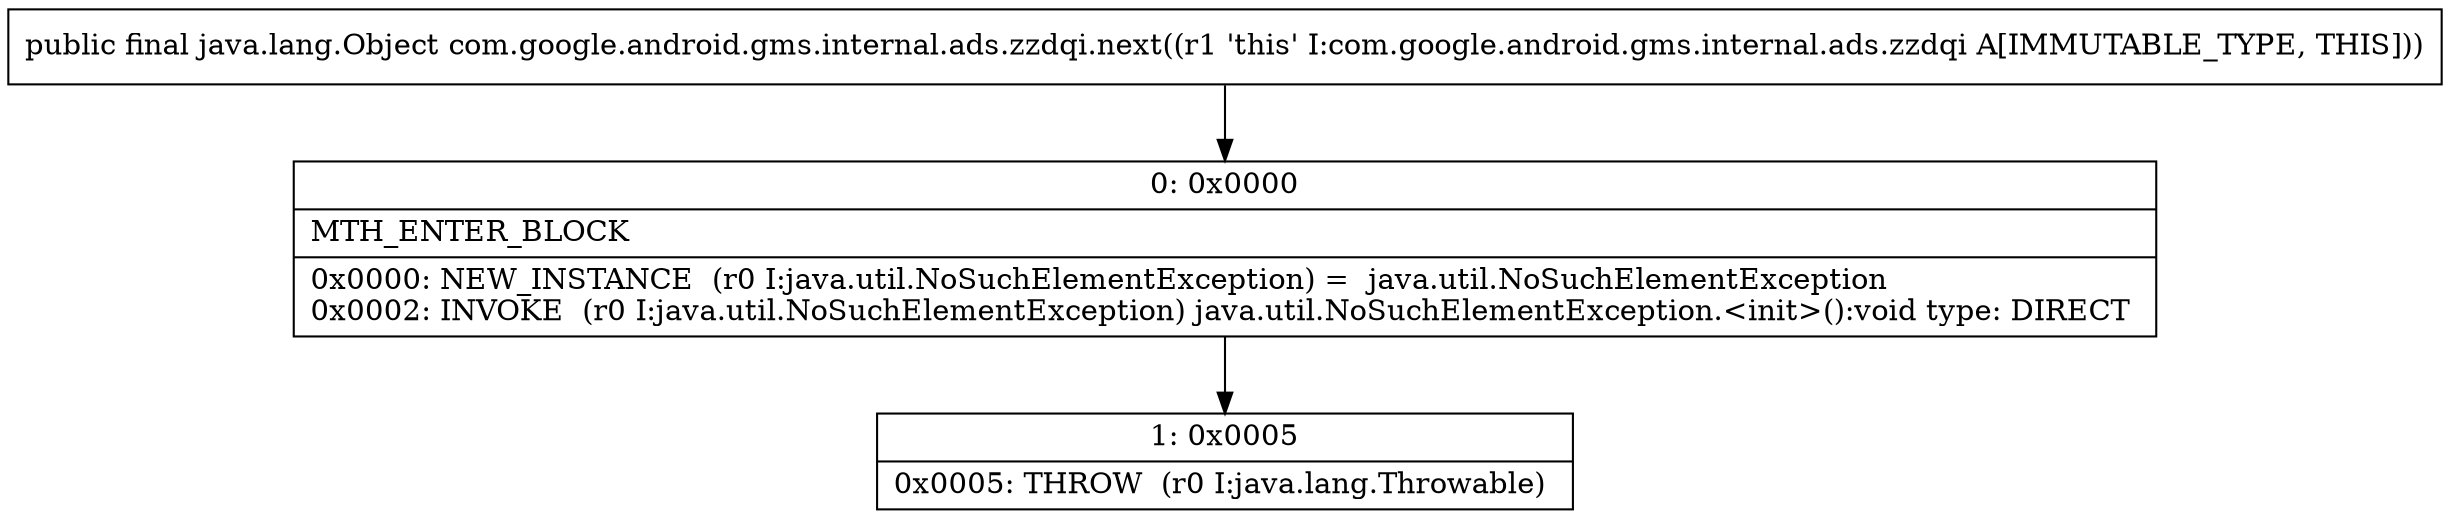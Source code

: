 digraph "CFG forcom.google.android.gms.internal.ads.zzdqi.next()Ljava\/lang\/Object;" {
Node_0 [shape=record,label="{0\:\ 0x0000|MTH_ENTER_BLOCK\l|0x0000: NEW_INSTANCE  (r0 I:java.util.NoSuchElementException) =  java.util.NoSuchElementException \l0x0002: INVOKE  (r0 I:java.util.NoSuchElementException) java.util.NoSuchElementException.\<init\>():void type: DIRECT \l}"];
Node_1 [shape=record,label="{1\:\ 0x0005|0x0005: THROW  (r0 I:java.lang.Throwable) \l}"];
MethodNode[shape=record,label="{public final java.lang.Object com.google.android.gms.internal.ads.zzdqi.next((r1 'this' I:com.google.android.gms.internal.ads.zzdqi A[IMMUTABLE_TYPE, THIS])) }"];
MethodNode -> Node_0;
Node_0 -> Node_1;
}

